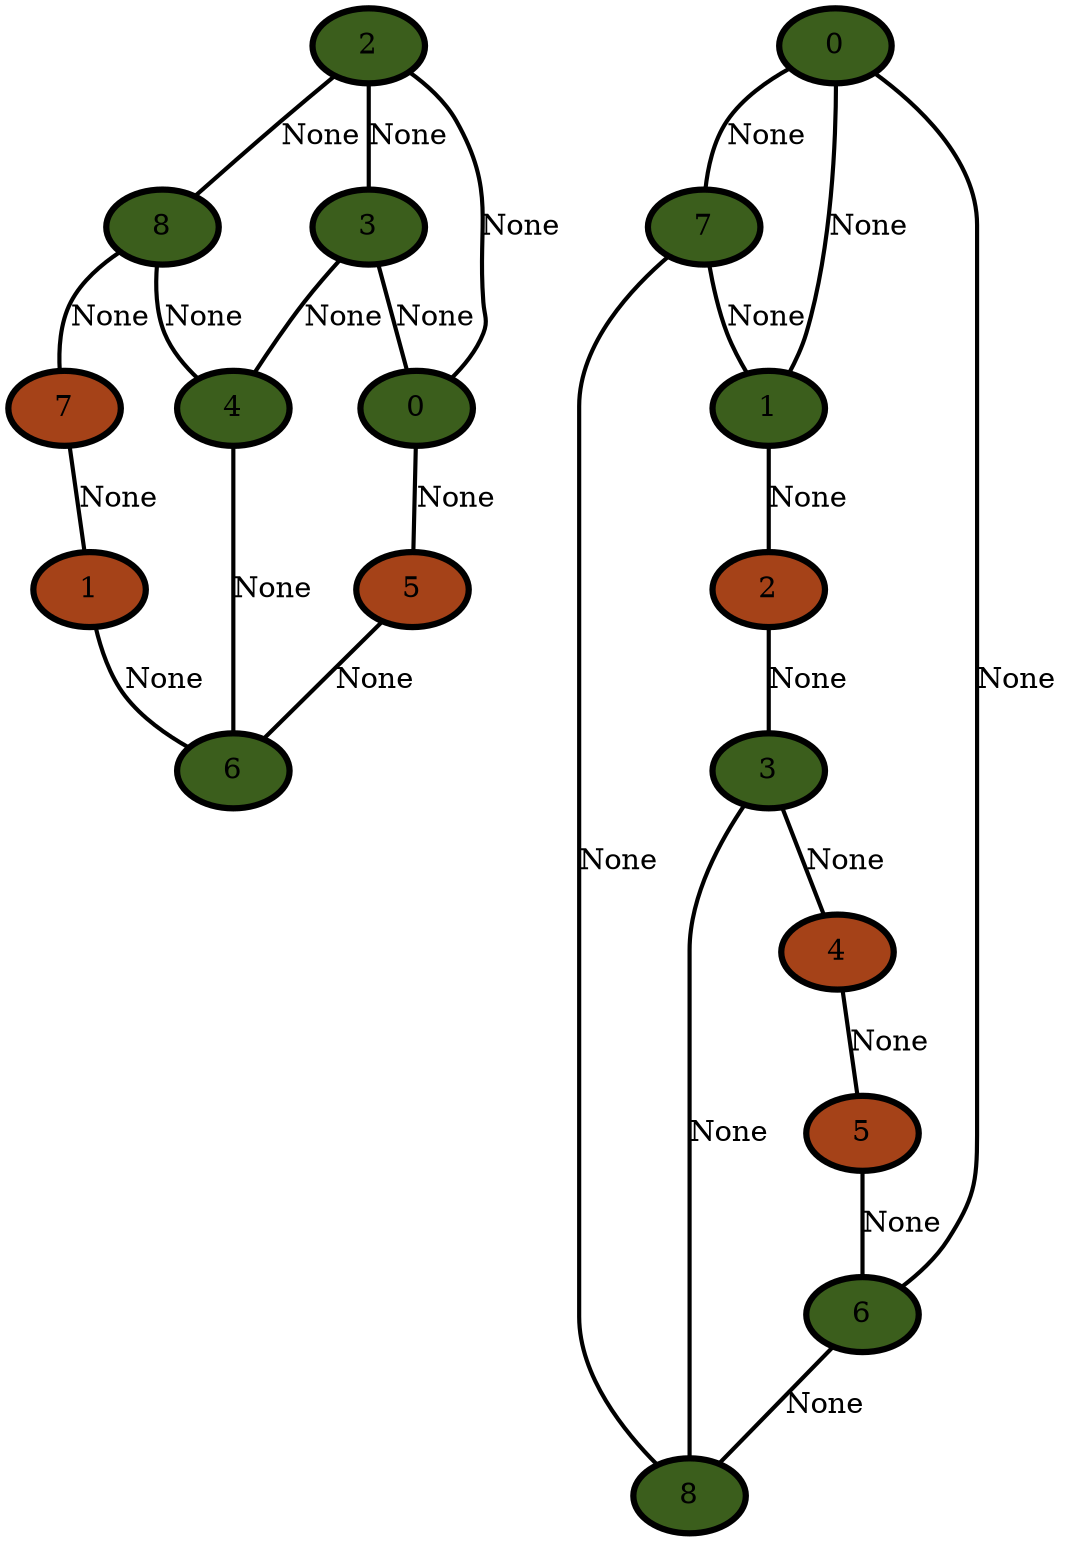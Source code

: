 graph G {
    0 [penwidth=3,label="2",fontcolor="Black",style=filled,fillcolor="#3b5e1c"]
    1 [penwidth=3,label="8",fontcolor="Black",style=filled,fillcolor="#3b5e1c"]
    2 [penwidth=3,label="3",fontcolor="Black",style=filled,fillcolor="#3b5e1c"]
    3 [penwidth=3,label="0",fontcolor="Black",style=filled,fillcolor="#3b5e1c"]
    4 [penwidth=3,label="4",fontcolor="Black",style=filled,fillcolor="#3b5e1c"]
    5 [penwidth=3,label="7",fontcolor="Black",style=filled,fillcolor="#a54218"]
    6 [penwidth=3,label="5",fontcolor="Black",style=filled,fillcolor="#a54218"]
    7 [penwidth=3,label="6",fontcolor="Black",style=filled,fillcolor="#3b5e1c"]
    8 [penwidth=3,label="1",fontcolor="Black",style=filled,fillcolor="#a54218"]
    9 [penwidth=3,label="0",fontcolor="Black",style=filled,fillcolor="#3b5e1c"]
    10 [penwidth=3,label="7",fontcolor="Black",style=filled,fillcolor="#3b5e1c"]
    11 [penwidth=3,label="1",fontcolor="Black",style=filled,fillcolor="#3b5e1c"]
    12 [penwidth=3,label="6",fontcolor="Black",style=filled,fillcolor="#3b5e1c"]
    13 [penwidth=3,label="2",fontcolor="Black",style=filled,fillcolor="#a54218"]
    14 [penwidth=3,label="8",fontcolor="Black",style=filled,fillcolor="#3b5e1c"]
    15 [penwidth=3,label="3",fontcolor="Black",style=filled,fillcolor="#3b5e1c"]
    16 [penwidth=3,label="4",fontcolor="Black",style=filled,fillcolor="#a54218"]
    17 [penwidth=3,label="5",fontcolor="Black",style=filled,fillcolor="#a54218"]

    0--1 [penwidth=2,label="None"]
    0--2 [penwidth=2,label="None"]
    0--3 [penwidth=2,label="None"]
    1--4 [penwidth=2,label="None"]
    1--5 [penwidth=2,label="None"]
    2--3 [penwidth=2,label="None"]
    2--4 [penwidth=2,label="None"]
    3--6 [penwidth=2,label="None"]
    4--7 [penwidth=2,label="None"]
    6--7 [penwidth=2,label="None"]
    5--8 [penwidth=2,label="None"]
    8--7 [penwidth=2,label="None"]
    9--10 [penwidth=2,label="None"]
    9--11 [penwidth=2,label="None"]
    9--12 [penwidth=2,label="None"]
    10--11 [penwidth=2,label="None"]
    11--13 [penwidth=2,label="None"]
    12--14 [penwidth=2,label="None"]
    14--15 [penwidth=2,label="None"]
    14--10 [penwidth=2,label="None"]
    15--16 [penwidth=2,label="None"]
    13--15 [penwidth=2,label="None"]
    16--17 [penwidth=2,label="None"]
    17--12 [penwidth=2,label="None"]
}